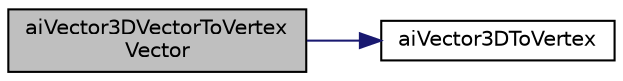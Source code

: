 digraph "aiVector3DVectorToVertexVector"
{
 // LATEX_PDF_SIZE
  edge [fontname="Helvetica",fontsize="10",labelfontname="Helvetica",labelfontsize="10"];
  node [fontname="Helvetica",fontsize="10",shape=record];
  rankdir="LR";
  Node1 [label="aiVector3DVectorToVertex\lVector",height=0.2,width=0.4,color="black", fillcolor="grey75", style="filled", fontcolor="black",tooltip="Convert vector of aiVector3D to vector of Vertex."];
  Node1 -> Node2 [color="midnightblue",fontsize="10",style="solid",fontname="Helvetica"];
  Node2 [label="aiVector3DToVertex",height=0.2,width=0.4,color="black", fillcolor="white", style="filled",URL="$Assimp_8cpp.html#ad5612bf8567030f4f54822987bc925c4",tooltip="Convert aiVector3D to Vertex."];
}
